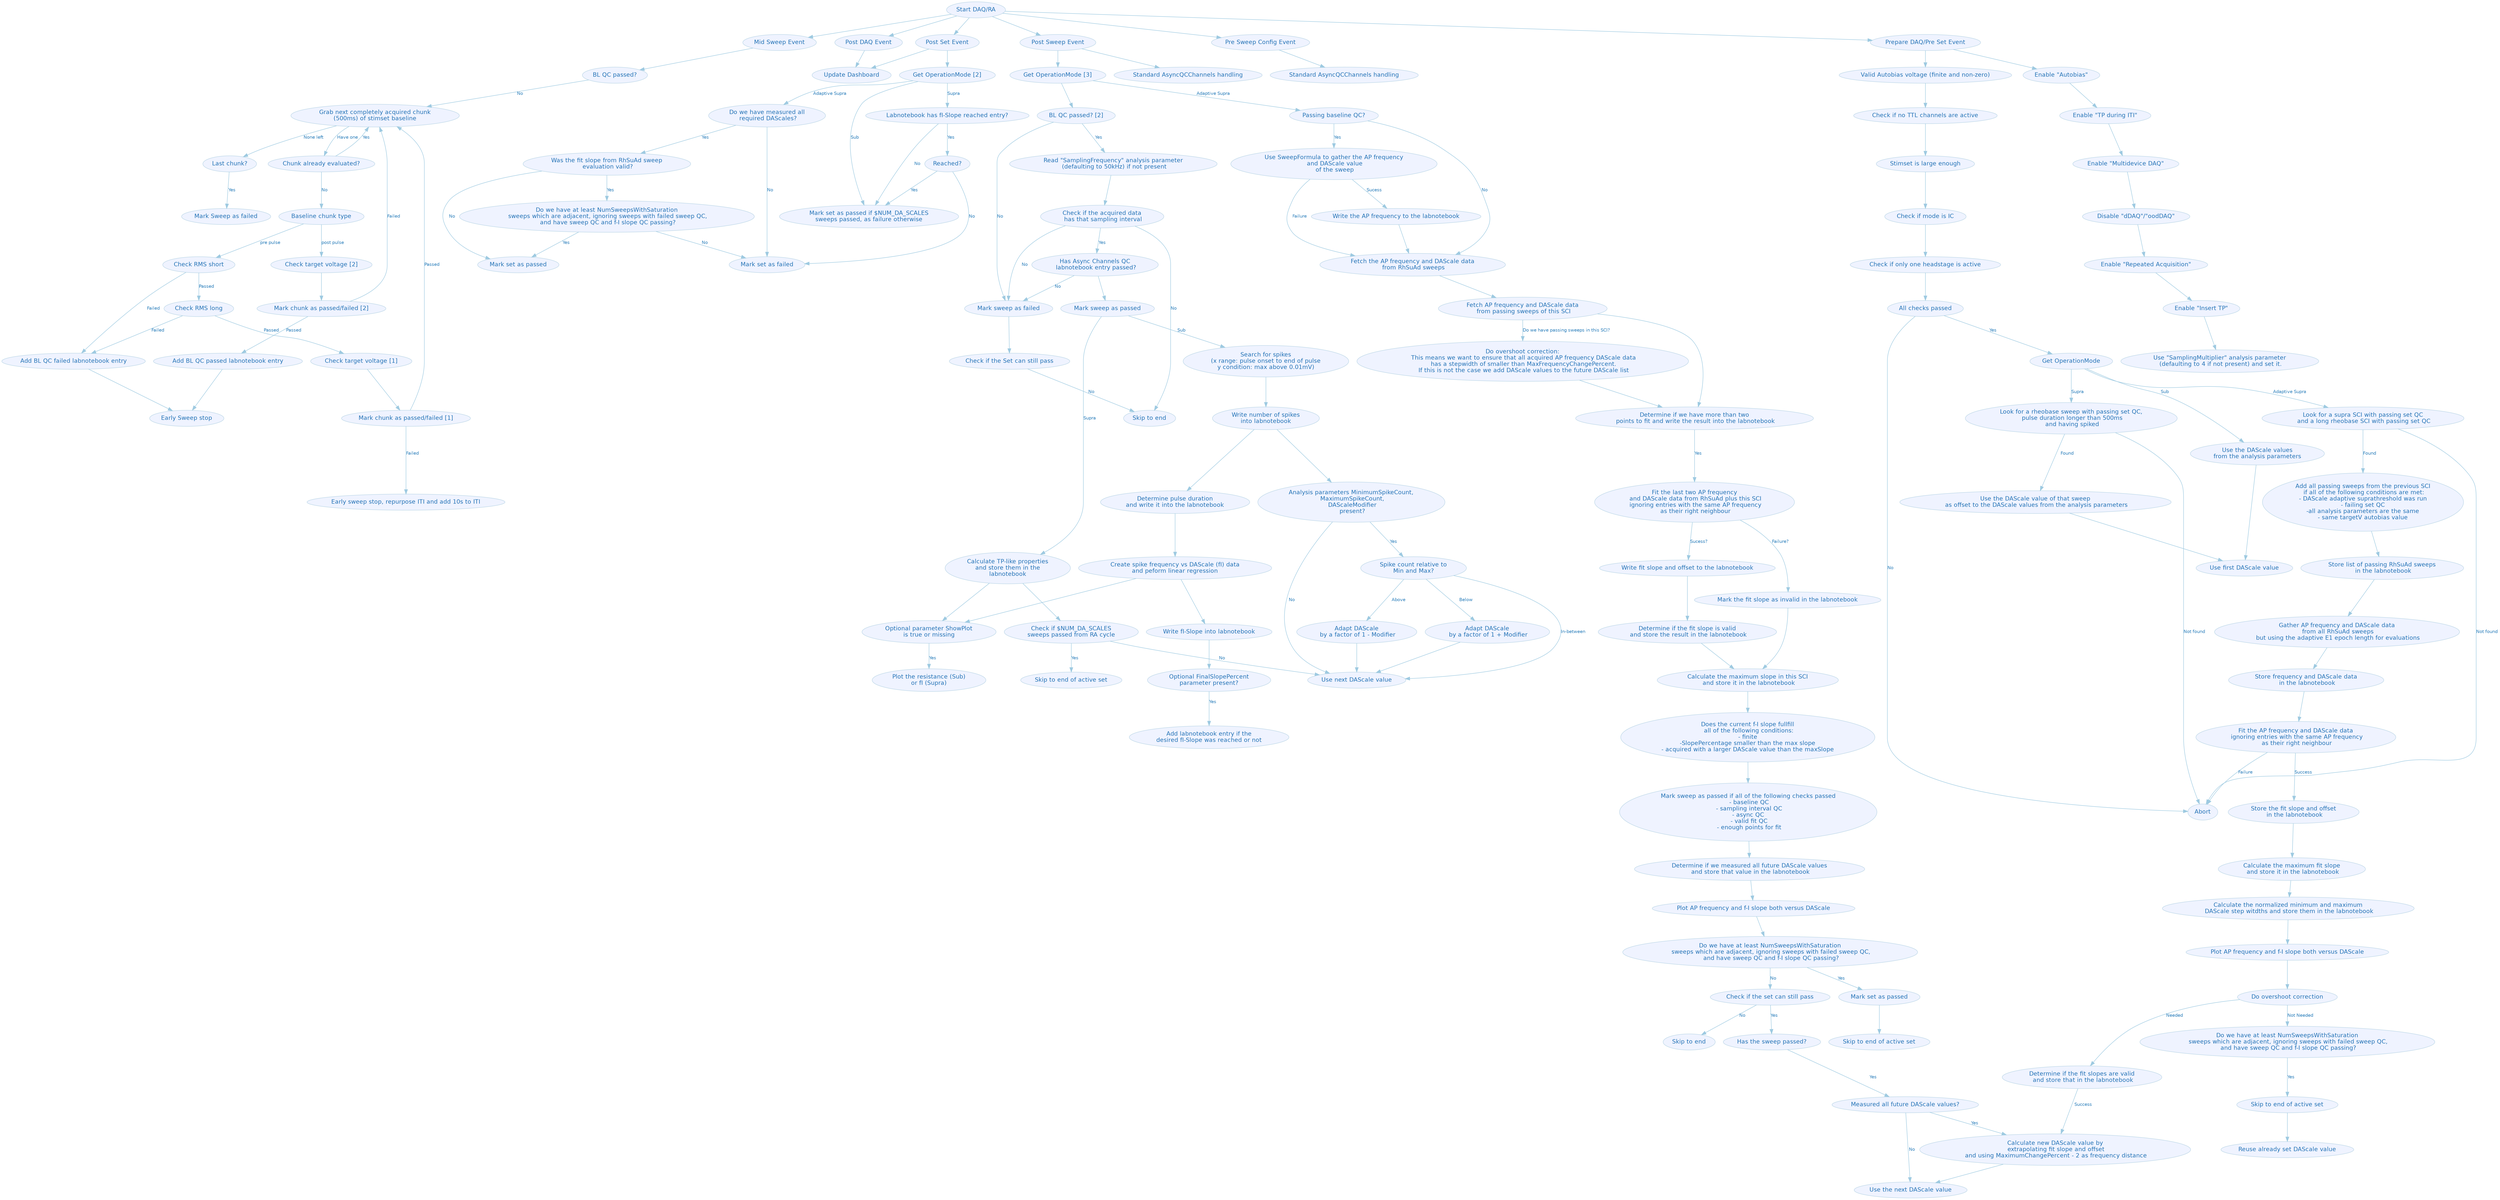digraph G {
	graph [center=true,
		color=white,
		compound=true,
		fontcolor=black,
		fontname=Helvetica,
		fontsize=14,
		penwidth=0.1,
		ratio="0,01"
	];
	node [color="#bdd7e7",
		fillcolor="#eff3ff",
		fontcolor="#2171b5",
		fontname=Helvetica,
		fontsize=13,
		label="\N",
		shape=ellipse,
		style=filled
	];
	edge [color="#9ecae1",
		fontcolor="#3182bd",
		fontname=Helvetica,
		fontsize=10,
		style=solid
	];
	"Start DAQ/RA" -> "Mid Sweep Event";
	"Start DAQ/RA" -> "Post DAQ Event";
	"Start DAQ/RA" -> "Post Set Event";
	"Start DAQ/RA" -> "Post Sweep Event";
	"Start DAQ/RA" -> "Pre Sweep Config Event";
	"Start DAQ/RA" -> "Prepare DAQ/Pre Set Event";
	"Mid Sweep Event" -> "BL QC passed?";
	"Post DAQ Event" -> "Update Dashboard";
	"Post Set Event" -> "Update Dashboard";
	"Post Set Event" -> "Get OperationMode [2]";
	n91	[URL="../_static/images/async-qc-channels.svg",
		label="Standard AsyncQCChannels handling",
		target=_graphviz];
	"Post Sweep Event" -> n91;
	"Post Sweep Event" -> "Get OperationMode [3]";
	n92	[URL="../_static/images/async-qc-channels.svg",
		label="Standard AsyncQCChannels handling",
		target=_graphviz];
	"Pre Sweep Config Event" -> n92;
	"Prepare DAQ/Pre Set Event" -> "Enable \"Autobias\"";
	"Prepare DAQ/Pre Set Event" -> "Valid Autobias voltage (finite and non-zero)";
	"BL QC passed?" -> "Grab next completely acquired chunk\n(500ms) of stimset baseline"	[label=No];
	"Get OperationMode [2]" -> "Mark set as passed if $NUM_DA_SCALES\nsweeps passed, as failure otherwise"	[label=Sub];
	"Get OperationMode [2]" -> "Labnotebook has fI-Slope reached entry?"	[label=Supra];
	n79	[label="Do we have measured all\n required DAScales?"];
	"Get OperationMode [2]" -> n79	[label="Adaptive Supra"];
	"Last Sweep passed?"	[label="BL QC passed? [2]"];
	"Get OperationMode [3]" -> "Last Sweep passed?";
	n130	[label="Passing baseline QC?"];
	"Get OperationMode [3]" -> n130	[label="Adaptive Supra"];
	"Enable \"Autobias\"" -> "Enable \"TP during ITI\"";
	"Valid Autobias voltage (finite and non-zero)" -> "Check if no TTL channels are active";
	"Grab next completely acquired chunk\n(500ms) of stimset baseline" -> "Chunk already evaluated?"	[label="Have one"];
	"Grab next completely acquired chunk\n(500ms) of stimset baseline" -> "Last chunk?"	[label="None left"];
	"Labnotebook has fI-Slope reached entry?" -> "Mark set as passed if $NUM_DA_SCALES\nsweeps passed, as failure otherwise"	[label=No];
	"Labnotebook has fI-Slope reached entry?" -> "Reached?"	[label=Yes];
	n79 -> "Mark set as failed"	[label=No];
	n80	[label="Was the fit slope from RhSuAd sweep\n evaluation valid?"];
	n79 -> n80	[label=Yes];
	n72	[label="Mark sweep as failed"];
	"Last Sweep passed?" -> n72	[label=No];
	n75	[label="Read \"SamplingFrequency\" analysis parameter\n (defaulting to 50kHz) if not present"];
	"Last Sweep passed?" -> n75	[label=Yes];
	n87	[label="Use SweepFormula to gather the AP frequency\n and DAScale value\n of the sweep"];
	n130 -> n87	[label=Yes];
	n90	[label="Fetch the AP frequency and DAScale data\n from RhSuAd sweeps"];
	n130 -> n90	[label=No];
	"Enable \"TP during ITI\"" -> "Enable \"Multidevice DAQ\"";
	"Check if no TTL channels are active" -> "Stimset is large enough";
	"Chunk already evaluated?" -> "Grab next completely acquired chunk\n(500ms) of stimset baseline"	[label=Yes];
	"Chunk already evaluated?" -> "Baseline chunk type"	[label=No];
	"Last chunk?" -> "Mark Sweep as failed"	[label=Yes];
	"Reached?" -> "Mark set as passed if $NUM_DA_SCALES\nsweeps passed, as failure otherwise"	[label=Yes];
	"Reached?" -> "Mark set as failed"	[label=No];
	n81	[label="Mark set as passed"];
	n80 -> n81	[label=No];
	n132	[label="Do we have at least NumSweepsWithSaturation\n sweeps which are adjacent, ignoring sweeps with failed sweep QC,\n and have sweep \
QC and f-I slope QC passing?"];
	n80 -> n132	[label=Yes];
	n72 -> "Check if the Set can still pass";
	n76	[label="Check if the acquired data\n has that sampling interval"];
	n75 -> n76;
	"Check if the Set can still pass" -> "Skip to end"	[label=No];
	n76 -> n72	[label=No];
	n76 -> "Skip to end"	[label=No];
	n77	[label="Has Async Channels QC\n labnotebook entry passed?"];
	n76 -> n77	[label=Yes];
	"Enable \"Multidevice DAQ\"" -> "Disable \"dDAQ\"/\"oodDAQ\"";
	"Stimset is large enough" -> "Check if mode is IC";
	"Baseline chunk type" -> "Check RMS short"	[label="pre pulse"];
	"Baseline chunk type" -> "Check target voltage [2]"	[label="post pulse"];
	n77 -> n72	[label=No];
	n86	[label="Mark sweep as passed"];
	n77 -> n86;
	"Disable \"dDAQ\"/\"oodDAQ\"" -> "Enable \"Repeated Acquisition\"";
	"Check if mode is IC" -> "Check if only one headstage is active";
	"Check RMS short" -> "Check RMS long"	[label=Passed];
	"Check RMS short" -> "Add BL QC failed labnotebook entry"	[label=Failed];
	"Check target voltage [2]" -> "Mark chunk as passed/failed [2]";
	n86 -> "Calculate TP-like properties\nand store them in the\nlabnotebook"	[label=Supra];
	n86 -> "Search for spikes\n(x range: pulse onset to end of pulse\ny condition: max above 0.01mV)"	[label=Sub];
	"Enable \"Repeated Acquisition\"" -> "Enable \"Insert TP\"";
	"Check if only one headstage is active" -> "All checks passed";
	"Check RMS long" -> "Add BL QC failed labnotebook entry"	[label=Failed];
	"Check RMS long" -> "Check target voltage [1]"	[label=Passed];
	"Add BL QC failed labnotebook entry" -> "Early Sweep stop";
	"Mark chunk as passed/failed [2]" -> "Grab next completely acquired chunk\n(500ms) of stimset baseline"	[label=Failed];
	"Mark chunk as passed/failed [2]" -> "Add BL QC passed labnotebook entry"	[label=Passed];
	"Calculate TP-like properties\nand store them in the\nlabnotebook" -> "Check if $NUM_DA_SCALES\nsweeps passed from RA cycle";
	"Calculate TP-like properties\nand store them in the\nlabnotebook" -> "Optional parameter ShowPlot\nis true or missing";
	"Search for spikes\n(x range: pulse onset to end of pulse\ny condition: max above 0.01mV)" -> "Write number of spikes\ninto labnotebook";
	n68	[label="Use \"SamplingMultiplier\" analysis parameter\n (defaulting to 4 if not present) and set it."];
	"Enable \"Insert TP\"" -> n68;
	"All checks passed" -> Abort	[label=No];
	"All checks passed" -> "Get OperationMode"	[label=Yes];
	"Check target voltage [1]" -> "Mark chunk as passed/failed [1]";
	"Add BL QC passed labnotebook entry" -> "Early Sweep stop";
	n88	[label="Write the AP frequency to the labnotebook"];
	n87 -> n88	[label=Sucess];
	n87 -> n90	[label=Failure];
	n88 -> n90;
	n93	[labe="Fetch sweeps with passing BL QC from SCI\ and append their AP frequency\n DAScale data to the supra data",
		label="Fetch AP frequency and DAScale data\n from passing sweeps of this SCI"];
	n90 -> n93;
	"Get OperationMode" -> "Look for a rheobase sweep with passing set QC,\n pulse duration longer than 500ms\n and having spiked"	[label=Supra];
	"Get OperationMode" -> "Use the DAScale values\nfrom the analysis parameters"	[label=Sub];
	n110	[label="Look for a supra SCI with passing set QC\n and a long rheobase SCI with passing set QC"];
	"Get OperationMode" -> n110	[label="Adaptive Supra"];
	"Mark chunk as passed/failed [1]" -> "Grab next completely acquired chunk\n(500ms) of stimset baseline"	[label=Passed];
	"Mark chunk as passed/failed [1]" -> "Early sweep stop, repurpose ITI and add 10s to ITI"	[label=Failed];
	"Check if $NUM_DA_SCALES\nsweeps passed from RA cycle" -> "Skip to end of active set"	[label=Yes];
	"Check if $NUM_DA_SCALES\nsweeps passed from RA cycle" -> "Use next DAScale value"	[label=No];
	"Optional parameter ShowPlot\nis true or missing" -> "Plot the resistance (Sub)\nor fI (Supra)"	[label=Yes];
	"Write number of spikes\ninto labnotebook" -> "Analysis parameters MinimumSpikeCount,\n MaximumSpikeCount,\n DAScaleModifier\n present?";
	"Write number of spikes\ninto labnotebook" -> "Determine pulse duration\nand write it into the labnotebook";
	"Analysis parameters MinimumSpikeCount,\n MaximumSpikeCount,\n DAScaleModifier\n present?" -> "Use next DAScale value"	[label=No];
	"Analysis parameters MinimumSpikeCount,\n MaximumSpikeCount,\n DAScaleModifier\n present?" -> "Spike count relative to\nMin and Max?"	[label=Yes];
	"Determine pulse duration\nand write it into the labnotebook" -> "Create spike frequency vs DAScale (fI) data\nand peform linear regression";
	"Look for a rheobase sweep with passing set QC,\n pulse duration longer than 500ms\n and having spiked" -> Abort	[label="Not found"];
	"Look for a rheobase sweep with passing set QC,\n pulse duration longer than 500ms\n and having spiked" -> "Use the DAScale value of that sweep\n as offset to the DAScale values from the analysis parameters"	[label=Found];
	"Use the DAScale values\nfrom the analysis parameters" -> "Use first DAScale value";
	n110 -> Abort	[label="Not found"];
	n133	[label="Add all passing sweeps from the previous SCI\n if all of the following conditions are met:\n- DAScale adaptive suprathreshold was \
run\n- failing set QC\n-all analysis parameters are the same\n- same targetV autobias value"];
	n110 -> n133	[label=Found];
	"Spike count relative to\nMin and Max?" -> "Use next DAScale value"	[label="In-between"];
	"Spike count relative to\nMin and Max?" -> "Adapt DAScale\n by a factor of 1 - Modifier"	[label=Above];
	"Spike count relative to\nMin and Max?" -> "Adapt DAScale\n by a factor of 1 + Modifier"	[label=Below];
	"Create spike frequency vs DAScale (fI) data\nand peform linear regression" -> "Optional parameter ShowPlot\nis true or missing";
	"Create spike frequency vs DAScale (fI) data\nand peform linear regression" -> "Write fI-Slope into labnotebook";
	"Adapt DAScale\n by a factor of 1 - Modifier" -> "Use next DAScale value";
	"Adapt DAScale\n by a factor of 1 + Modifier" -> "Use next DAScale value";
	"Write fI-Slope into labnotebook" -> "Optional FinalSlopePercent\nparameter present?";
	"Use the DAScale value of that sweep\n as offset to the DAScale values from the analysis parameters" -> "Use first DAScale value";
	n114	[label="Gather AP frequency and DAScale data\n from all RhSuAd sweeps\n but using the adaptive E1 epoch length for evaluations"];
	n116	[label="Store frequency and DAScale data\n in the labnotebook"];
	n114 -> n116;
	n134	[label="Store list of passing RhSuAd sweeps\n in the labnotebook"];
	n133 -> n134;
	n134 -> n114;
	"Optional FinalSlopePercent\nparameter present?" -> "Add labnotebook entry if the\ndesired fI-Slope was reached or not"	[label=Yes];
	n132 -> "Mark set as failed"	[label=No];
	n132 -> n81	[label=Yes];
	n94	[label="Do overshoot correction:\n This means we want to ensure that all acquired AP frequency DAScale data\n has a stepwidth of smaller \
than MaxFrequencyChangePercent.\n If this is not the case we add DAScale values to the future DAScale list"];
	n93 -> n94	[label="Do we have passing sweeps in this SCI?"];
	n104	[label="Determine if we have more than two\n points to fit and write the\ result into the labnotebook"];
	n93 -> n104;
	n94 -> n104;
	n95	[label="Fit the last two AP frequency\n and DAScale data from RhSuAd plus this SCI\n ignoring entries with the same AP frequency\n as their \
right neighbour"];
	n104 -> n95	[label=Yes];
	n97	[label="Write fit slope and offset to the labnotebook"];
	n95 -> n97	[label="Sucess?"];
	n98	[label="Mark the fit slope as invalid in the labnotebook"];
	n95 -> n98	[label="Failure?"];
	n101	[label="Determine if the fit slope is valid\n and store the result in the labnotebook"];
	n97 -> n101;
	n99	[label="Calculate the maximum slope in this SCI\n and store it in the labnotebook"];
	n98 -> n99;
	n101 -> n99;
	n102	[label="Does the current f-I slope fullfill\n all of the following conditions:\n- finite\n-SlopePercentage smaller than the max slope\n- \
acquired with a larger DAScale value than the maxSlope"];
	n99 -> n102;
	n105	[label="Mark sweep as passed if all of the following checks passed\n - baseline QC\n - sampling interval QC\n - async QC \n - valid fit \
QC\n - enough points for fit"];
	n102 -> n105;
	n107	[label="Determine if we measured all future DAScale values\n and store that value in the labnotebook"];
	n105 -> n107;
	n138	[label="Plot AP frequency and f-I slope both versus DAScale"];
	n107 -> n138;
	n139	[label="Do we have at least NumSweepsWithSaturation\n sweeps which are adjacent, ignoring sweeps with failed sweep QC,\n and have sweep \
QC and f-I slope QC passing?"];
	n138 -> n139;
	n112	[label="Mark set as passed"];
	n139 -> n112	[label=Yes];
	n109	[label="Check if the set can still pass"];
	n139 -> n109	[label=No];
	n113	[label="Skip to end of active set"];
	n112 -> n113;
	n111	[label="Skip to end"];
	n109 -> n111	[label=No];
	n100	[label="Has the sweep passed?"];
	n109 -> n100	[label=Yes];
	n103	[label="Measured all future DAScale values?"];
	n100 -> n103	[label=Yes];
	n106	[label="Calculate new DAScale value by\n extrapolating fit slope and offset\n and using MaximumChangePercent - 2 as frequency distance"];
	n103 -> n106	[label=Yes];
	n108	[label="Use the next DAScale value"];
	n103 -> n108	[label=No];
	n106 -> n108;
	n117	[label="Fit the AP frequency and DAScale data\n ignoring entries with the same AP frequency\n as their right neighbour"];
	n116 -> n117;
	n117 -> Abort	[label=Failure];
	n118	[label="Store the fit slope and offset\n in the labnotebook"];
	n117 -> n118	[label=Success];
	n119	[label="Calculate the maximum fit slope\n and store it in the labnotebook"];
	n118 -> n119;
	n128	[label="Calculate the normalized minimum and maximum\n DAScale step witdths and store them in the labnotebook"];
	n119 -> n128;
	n131	[label="Plot AP frequency and f-I slope both versus DAScale"];
	n128 -> n131;
	n120	[label="Do overshoot correction"];
	n121	[label="Determine if the fit slopes are valid\n and store that in the labnotebook"];
	n120 -> n121	[label=Needed];
	n135	[label="Do we have at least NumSweepsWithSaturation\n sweeps which are adjacent, ignoring sweeps with failed sweep QC,\n and have sweep \
QC and f-I slope QC passing?"];
	n120 -> n135	[label="Not Needed"];
	n121 -> n106	[label=Success];
	n136	[label="Skip to end of active set"];
	n135 -> n136	[label=Yes];
	n137	[label="Reuse already set DAScale value"];
	n136 -> n137;
	n131 -> n120;
}
